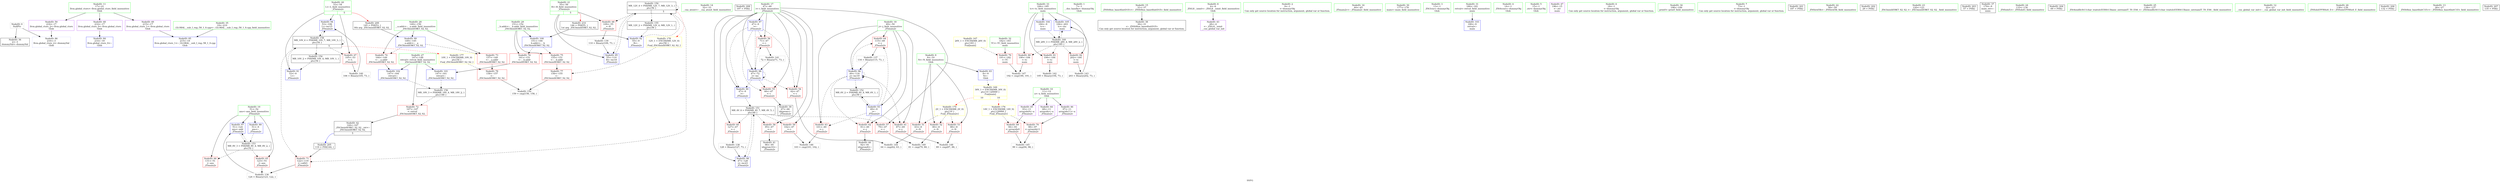 digraph "SVFG" {
	label="SVFG";

	Node0x562511212500 [shape=record,color=grey,label="{NodeID: 0\nNullPtr}"];
	Node0x562511212500 -> Node0x56251122a640[style=solid];
	Node0x562511212500 -> Node0x56251122e080[style=solid];
	Node0x56251122b130 [shape=record,color=blue,label="{NodeID: 97\n51\<--124\nans\<--add\n_Z5main2v\n}"];
	Node0x56251122b130 -> Node0x5625112387e0[style=dashed];
	Node0x562511229250 [shape=record,color=green,label="{NodeID: 14\n32\<--33\n__cxa_atexit\<--__cxa_atexit_field_insensitive\n}"];
	Node0x562511229f30 [shape=record,color=green,label="{NodeID: 28\n149\<--150\n__a.addr\<--__a.addr_field_insensitive\n_ZSt3minIiERKT_S2_S2_\n}"];
	Node0x562511229f30 -> Node0x56251122d560[style=solid];
	Node0x562511229f30 -> Node0x56251122d630[style=solid];
	Node0x562511229f30 -> Node0x56251122b2d0[style=solid];
	Node0x56251124a5b0 [shape=record,color=black,label="{NodeID: 208\n197 = PHI()\n}"];
	Node0x56251122ab80 [shape=record,color=black,label="{NodeID: 42\n144\<--167\n_ZSt3minIiERKT_S2_S2__ret\<--\n_ZSt3minIiERKT_S2_S2_\n|{<s0>5}}"];
	Node0x56251122ab80:s0 -> Node0x56251124a220[style=solid,color=blue];
	Node0x56251122b8b0 [shape=record,color=grey,label="{NodeID: 139\n110 = Binary(109, 73, )\n}"];
	Node0x56251122b8b0 -> Node0x56251122e800[style=solid];
	Node0x56251122c790 [shape=record,color=red,label="{NodeID: 56\n71\<--47\n\<--i\n_Z5main2v\n}"];
	Node0x56251122c790 -> Node0x56251122bbb0[style=solid];
	Node0x5625112387e0 [shape=record,color=black,label="{NodeID: 153\nMR_8V_3 = PHI(MR_8V_4, MR_8V_2, )\npts\{52 \}\n}"];
	Node0x5625112387e0 -> Node0x56251122cee0[style=dashed];
	Node0x5625112387e0 -> Node0x56251122cfb0[style=dashed];
	Node0x5625112387e0 -> Node0x56251122b130[style=dashed];
	Node0x56251122d2f0 [shape=record,color=red,label="{NodeID: 70\n98\<--97\n\<--arrayidx11\n_Z5main2v\n}"];
	Node0x56251122d2f0 -> Node0x562511232970[style=solid];
	Node0x56251123d400 [shape=record,color=yellow,style=double,label="{NodeID: 167\n26V_1 = ENCHI(MR_26V_0)\npts\{183 \}\nFun[main]}"];
	Node0x56251123d400 -> Node0x56251122da40[style=dashed];
	Node0x56251122de80 [shape=record,color=blue,label="{NodeID: 84\n214\<--18\nllvm.global_ctors_0\<--\nGlob }"];
	Node0x5625112282e0 [shape=record,color=green,label="{NodeID: 1\n7\<--1\n__dso_handle\<--dummyObj\nGlob }"];
	Node0x56251122b200 [shape=record,color=blue,label="{NodeID: 98\n47\<--128\ni\<--inc23\n_Z5main2v\n}"];
	Node0x56251122b200 -> Node0x562511237de0[style=dashed];
	Node0x562511229350 [shape=record,color=green,label="{NodeID: 15\n31\<--37\n_ZNSt8ios_base4InitD1Ev\<--_ZNSt8ios_base4InitD1Ev_field_insensitive\n}"];
	Node0x562511229350 -> Node0x56251122a810[style=solid];
	Node0x56251122a000 [shape=record,color=green,label="{NodeID: 29\n151\<--152\n__b.addr\<--__b.addr_field_insensitive\n_ZSt3minIiERKT_S2_S2_\n}"];
	Node0x56251122a000 -> Node0x56251122d700[style=solid];
	Node0x56251122a000 -> Node0x56251122d7d0[style=solid];
	Node0x56251122a000 -> Node0x56251122b3a0[style=solid];
	Node0x56251124a680 [shape=record,color=black,label="{NodeID: 209\n145 = PHI(53, )\n0th arg _ZSt3minIiERKT_S2_S2_ }"];
	Node0x56251124a680 -> Node0x56251122b2d0[style=solid];
	Node0x56251122ac50 [shape=record,color=purple,label="{NodeID: 43\n28\<--4\n\<--_ZStL8__ioinit\n__cxx_global_var_init\n}"];
	Node0x56251122ba30 [shape=record,color=grey,label="{NodeID: 140\n106 = Binary(105, 73, )\n}"];
	Node0x56251122ba30 -> Node0x56251122e730[style=solid];
	Node0x56251122c860 [shape=record,color=red,label="{NodeID: 57\n79\<--47\n\<--i\n_Z5main2v\n}"];
	Node0x56251122c860 -> Node0x562511232f70[style=solid];
	Node0x562511238ce0 [shape=record,color=black,label="{NodeID: 154\nMR_10V_2 = PHI(MR_10V_4, MR_10V_1, )\npts\{54 \}\n}"];
	Node0x562511238ce0 -> Node0x56251122e4c0[style=dashed];
	Node0x56251122d3c0 [shape=record,color=red,label="{NodeID: 71\n122\<--119\n\<--call21\n_Z5main2v\n}"];
	Node0x56251122d3c0 -> Node0x5625112313e0[style=solid];
	Node0x56251122df80 [shape=record,color=blue,label="{NodeID: 85\n215\<--19\nllvm.global_ctors_1\<--_GLOBAL__sub_I_rng..58_1_0.cpp\nGlob }"];
	Node0x562511228370 [shape=record,color=green,label="{NodeID: 2\n9\<--1\n\<--dummyObj\nCan only get source location for instruction, argument, global var or function.}"];
	Node0x56251122b2d0 [shape=record,color=blue,label="{NodeID: 99\n149\<--145\n__a.addr\<--__a\n_ZSt3minIiERKT_S2_S2_\n}"];
	Node0x56251122b2d0 -> Node0x56251122d560[style=dashed];
	Node0x56251122b2d0 -> Node0x56251122d630[style=dashed];
	Node0x562511229450 [shape=record,color=green,label="{NodeID: 16\n44\<--45\n_Z5main2v\<--_Z5main2v_field_insensitive\n}"];
	Node0x56251122a0d0 [shape=record,color=green,label="{NodeID: 30\n177\<--178\nmain\<--main_field_insensitive\n}"];
	Node0x56251124a810 [shape=record,color=black,label="{NodeID: 210\n146 = PHI(55, )\n1st arg _ZSt3minIiERKT_S2_S2_ }"];
	Node0x56251124a810 -> Node0x56251122b3a0[style=solid];
	Node0x56251122ad20 [shape=record,color=purple,label="{NodeID: 44\n68\<--11\narrayidx\<--a\n_Z5main2v\n}"];
	Node0x56251122bbb0 [shape=record,color=grey,label="{NodeID: 141\n72 = Binary(71, 73, )\n}"];
	Node0x56251122bbb0 -> Node0x56251122e250[style=solid];
	Node0x56251122c930 [shape=record,color=red,label="{NodeID: 58\n95\<--47\n\<--i\n_Z5main2v\n}"];
	Node0x56251122c930 -> Node0x56251122aab0[style=solid];
	Node0x5625112391e0 [shape=record,color=black,label="{NodeID: 155\nMR_12V_2 = PHI(MR_12V_4, MR_12V_1, )\npts\{56 \}\n}"];
	Node0x5625112391e0 -> Node0x56251122e590[style=dashed];
	Node0x56251122d490 [shape=record,color=red,label="{NodeID: 72\n167\<--147\n\<--retval\n_ZSt3minIiERKT_S2_S2_\n}"];
	Node0x56251122d490 -> Node0x56251122ab80[style=solid];
	Node0x56251123d5c0 [shape=record,color=yellow,style=double,label="{NodeID: 169\n30V_1 = ENCHI(MR_30V_0)\npts\{10 120000 \}\nFun[main]|{<s0>10|<s1>10}}"];
	Node0x56251123d5c0:s0 -> Node0x56251123d6d0[style=dashed,color=red];
	Node0x56251123d5c0:s1 -> Node0x56251123dc40[style=dashed,color=red];
	Node0x56251122e080 [shape=record,color=blue, style = dotted,label="{NodeID: 86\n216\<--3\nllvm.global_ctors_2\<--dummyVal\nGlob }"];
	Node0x562511228400 [shape=record,color=green,label="{NodeID: 3\n13\<--1\n_ZSt3cin\<--dummyObj\nGlob }"];
	Node0x56251122b3a0 [shape=record,color=blue,label="{NodeID: 100\n151\<--146\n__b.addr\<--__b\n_ZSt3minIiERKT_S2_S2_\n}"];
	Node0x56251122b3a0 -> Node0x56251122d700[style=dashed];
	Node0x56251122b3a0 -> Node0x56251122d7d0[style=dashed];
	Node0x562511229550 [shape=record,color=green,label="{NodeID: 17\n47\<--48\ni\<--i_field_insensitive\n_Z5main2v\n}"];
	Node0x562511229550 -> Node0x56251122c5f0[style=solid];
	Node0x562511229550 -> Node0x56251122c6c0[style=solid];
	Node0x562511229550 -> Node0x56251122c790[style=solid];
	Node0x562511229550 -> Node0x56251122c860[style=solid];
	Node0x562511229550 -> Node0x56251122c930[style=solid];
	Node0x562511229550 -> Node0x56251122ca00[style=solid];
	Node0x562511229550 -> Node0x56251122cad0[style=solid];
	Node0x562511229550 -> Node0x56251122e180[style=solid];
	Node0x562511229550 -> Node0x56251122e250[style=solid];
	Node0x562511229550 -> Node0x56251122e3f0[style=solid];
	Node0x562511229550 -> Node0x56251122b200[style=solid];
	Node0x56251122a1d0 [shape=record,color=green,label="{NodeID: 31\n180\<--181\nretval\<--retval_field_insensitive\nmain\n}"];
	Node0x56251122a1d0 -> Node0x56251122b610[style=solid];
	Node0x56251122adf0 [shape=record,color=purple,label="{NodeID: 45\n93\<--11\narrayidx9\<--a\n_Z5main2v\n}"];
	Node0x56251122adf0 -> Node0x56251122d220[style=solid];
	Node0x56251122bd30 [shape=record,color=grey,label="{NodeID: 142\n195 = Binary(194, 73, )\n}"];
	Node0x56251122ca00 [shape=record,color=red,label="{NodeID: 59\n102\<--47\n\<--i\n_Z5main2v\n}"];
	Node0x56251122ca00 -> Node0x562511232af0[style=solid];
	Node0x5625112396e0 [shape=record,color=black,label="{NodeID: 156\nMR_18V_3 = PHI(MR_18V_4, MR_18V_2, )\npts\{148 \}\n}"];
	Node0x5625112396e0 -> Node0x56251122d490[style=dashed];
	Node0x56251122d560 [shape=record,color=red,label="{NodeID: 73\n157\<--149\n\<--__a.addr\n_ZSt3minIiERKT_S2_S2_\n}"];
	Node0x56251122d560 -> Node0x56251122d970[style=solid];
	Node0x56251123d6d0 [shape=record,color=yellow,style=double,label="{NodeID: 170\n2V_1 = ENCHI(MR_2V_0)\npts\{10 \}\nFun[_Z5main2v]}"];
	Node0x56251123d6d0 -> Node0x56251122c380[style=dashed];
	Node0x56251123d6d0 -> Node0x56251122c450[style=dashed];
	Node0x56251123d6d0 -> Node0x56251122c520[style=dashed];
	Node0x56251122e180 [shape=record,color=blue,label="{NodeID: 87\n47\<--9\ni\<--\n_Z5main2v\n}"];
	Node0x56251122e180 -> Node0x56251122c5f0[style=dashed];
	Node0x56251122e180 -> Node0x56251122c6c0[style=dashed];
	Node0x56251122e180 -> Node0x56251122c790[style=dashed];
	Node0x56251122e180 -> Node0x56251122e250[style=dashed];
	Node0x56251122e180 -> Node0x56251122e3f0[style=dashed];
	Node0x562511228490 [shape=record,color=green,label="{NodeID: 4\n14\<--1\n_ZSt4cout\<--dummyObj\nGlob }"];
	Node0x56251122b470 [shape=record,color=blue,label="{NodeID: 101\n147\<--161\nretval\<--\n_ZSt3minIiERKT_S2_S2_\n}"];
	Node0x56251122b470 -> Node0x5625112396e0[style=dashed];
	Node0x562511229620 [shape=record,color=green,label="{NodeID: 18\n49\<--50\nj\<--j_field_insensitive\n_Z5main2v\n}"];
	Node0x562511229620 -> Node0x56251122cba0[style=solid];
	Node0x562511229620 -> Node0x56251122cc70[style=solid];
	Node0x562511229620 -> Node0x56251122cd40[style=solid];
	Node0x562511229620 -> Node0x56251122ce10[style=solid];
	Node0x562511229620 -> Node0x56251122e660[style=solid];
	Node0x562511229620 -> Node0x56251122b060[style=solid];
	Node0x56251122a2a0 [shape=record,color=green,label="{NodeID: 32\n182\<--183\nTC\<--TC_field_insensitive\nmain\n}"];
	Node0x56251122a2a0 -> Node0x56251122da40[style=solid];
	Node0x56251122aec0 [shape=record,color=purple,label="{NodeID: 46\n97\<--11\narrayidx11\<--a\n_Z5main2v\n}"];
	Node0x56251122aec0 -> Node0x56251122d2f0[style=solid];
	Node0x56251122beb0 [shape=record,color=grey,label="{NodeID: 143\n203 = Binary(202, 73, )\n}"];
	Node0x56251122beb0 -> Node0x56251122b7b0[style=solid];
	Node0x56251122cad0 [shape=record,color=red,label="{NodeID: 60\n127\<--47\n\<--i\n_Z5main2v\n}"];
	Node0x56251122cad0 -> Node0x5625112316e0[style=solid];
	Node0x56251122d630 [shape=record,color=red,label="{NodeID: 74\n164\<--149\n\<--__a.addr\n_ZSt3minIiERKT_S2_S2_\n}"];
	Node0x56251122d630 -> Node0x56251122b540[style=solid];
	Node0x56251122e250 [shape=record,color=blue,label="{NodeID: 88\n47\<--72\ni\<--inc\n_Z5main2v\n}"];
	Node0x56251122e250 -> Node0x56251122c5f0[style=dashed];
	Node0x56251122e250 -> Node0x56251122c6c0[style=dashed];
	Node0x56251122e250 -> Node0x56251122c790[style=dashed];
	Node0x56251122e250 -> Node0x56251122e250[style=dashed];
	Node0x56251122e250 -> Node0x56251122e3f0[style=dashed];
	Node0x562511228cd0 [shape=record,color=green,label="{NodeID: 5\n15\<--1\n.str\<--dummyObj\nGlob }"];
	Node0x56251122b540 [shape=record,color=blue,label="{NodeID: 102\n147\<--164\nretval\<--\n_ZSt3minIiERKT_S2_S2_\n}"];
	Node0x56251122b540 -> Node0x5625112396e0[style=dashed];
	Node0x5625112296f0 [shape=record,color=green,label="{NodeID: 19\n51\<--52\nans\<--ans_field_insensitive\n_Z5main2v\n}"];
	Node0x5625112296f0 -> Node0x56251122cee0[style=solid];
	Node0x5625112296f0 -> Node0x56251122cfb0[style=solid];
	Node0x5625112296f0 -> Node0x56251122e320[style=solid];
	Node0x5625112296f0 -> Node0x56251122b130[style=solid];
	Node0x56251122a370 [shape=record,color=green,label="{NodeID: 33\n184\<--185\ntc\<--tc_field_insensitive\nmain\n}"];
	Node0x56251122a370 -> Node0x56251122db10[style=solid];
	Node0x56251122a370 -> Node0x56251122dbe0[style=solid];
	Node0x56251122a370 -> Node0x56251122dcb0[style=solid];
	Node0x56251122a370 -> Node0x56251122b6e0[style=solid];
	Node0x56251122a370 -> Node0x56251122b7b0[style=solid];
	Node0x56251122af90 [shape=record,color=purple,label="{NodeID: 47\n196\<--15\n\<--.str\nmain\n}"];
	Node0x562511232830 [shape=record,color=grey,label="{NodeID: 144\n64 = cmp(62, 63, )\n}"];
	Node0x56251122cba0 [shape=record,color=red,label="{NodeID: 61\n87\<--49\n\<--j\n_Z5main2v\n}"];
	Node0x56251122cba0 -> Node0x562511232df0[style=solid];
	Node0x56251123a0e0 [shape=record,color=black,label="{NodeID: 158\nMR_10V_4 = PHI(MR_10V_7, MR_10V_3, )\npts\{54 \}\n|{|<s5>5}}"];
	Node0x56251123a0e0 -> Node0x56251122d080[style=dashed];
	Node0x56251123a0e0 -> Node0x56251122d3c0[style=dashed];
	Node0x56251123a0e0 -> Node0x56251122e730[style=dashed];
	Node0x56251123a0e0 -> Node0x562511238ce0[style=dashed];
	Node0x56251123a0e0 -> Node0x56251123a0e0[style=dashed];
	Node0x56251123a0e0:s5 -> Node0x56251123dd20[style=dashed,color=red];
	Node0x56251122d700 [shape=record,color=red,label="{NodeID: 75\n155\<--151\n\<--__b.addr\n_ZSt3minIiERKT_S2_S2_\n}"];
	Node0x56251122d700 -> Node0x56251122d8a0[style=solid];
	Node0x56251122e320 [shape=record,color=blue,label="{NodeID: 89\n51\<--9\nans\<--\n_Z5main2v\n}"];
	Node0x56251122e320 -> Node0x5625112387e0[style=dashed];
	Node0x562511228d60 [shape=record,color=green,label="{NodeID: 6\n18\<--1\n\<--dummyObj\nCan only get source location for instruction, argument, global var or function.}"];
	Node0x56251122b610 [shape=record,color=blue,label="{NodeID: 103\n180\<--9\nretval\<--\nmain\n}"];
	Node0x5625112297c0 [shape=record,color=green,label="{NodeID: 20\n53\<--54\nL\<--L_field_insensitive\n_Z5main2v\n|{|<s3>5}}"];
	Node0x5625112297c0 -> Node0x56251122d080[style=solid];
	Node0x5625112297c0 -> Node0x56251122e4c0[style=solid];
	Node0x5625112297c0 -> Node0x56251122e730[style=solid];
	Node0x5625112297c0:s3 -> Node0x56251124a680[style=solid,color=red];
	Node0x56251122a440 [shape=record,color=green,label="{NodeID: 34\n198\<--199\nprintf\<--printf_field_insensitive\n}"];
	Node0x56251122c080 [shape=record,color=purple,label="{NodeID: 48\n214\<--17\nllvm.global_ctors_0\<--llvm.global_ctors\nGlob }"];
	Node0x56251122c080 -> Node0x56251122de80[style=solid];
	Node0x562511232970 [shape=record,color=grey,label="{NodeID: 145\n99 = cmp(94, 98, )\n}"];
	Node0x56251122cc70 [shape=record,color=red,label="{NodeID: 62\n91\<--49\n\<--j\n_Z5main2v\n}"];
	Node0x56251122cc70 -> Node0x56251122a9e0[style=solid];
	Node0x56251123a5e0 [shape=record,color=black,label="{NodeID: 159\nMR_12V_4 = PHI(MR_12V_7, MR_12V_3, )\npts\{56 \}\n|{|<s5>5}}"];
	Node0x56251123a5e0 -> Node0x56251122d150[style=dashed];
	Node0x56251123a5e0 -> Node0x56251122d3c0[style=dashed];
	Node0x56251123a5e0 -> Node0x56251122e800[style=dashed];
	Node0x56251123a5e0 -> Node0x5625112391e0[style=dashed];
	Node0x56251123a5e0 -> Node0x56251123a5e0[style=dashed];
	Node0x56251123a5e0:s5 -> Node0x56251123de30[style=dashed,color=red];
	Node0x56251122d7d0 [shape=record,color=red,label="{NodeID: 76\n161\<--151\n\<--__b.addr\n_ZSt3minIiERKT_S2_S2_\n}"];
	Node0x56251122d7d0 -> Node0x56251122b470[style=solid];
	Node0x56251122e3f0 [shape=record,color=blue,label="{NodeID: 90\n47\<--9\ni\<--\n_Z5main2v\n}"];
	Node0x56251122e3f0 -> Node0x562511237de0[style=dashed];
	Node0x562511228df0 [shape=record,color=green,label="{NodeID: 7\n73\<--1\n\<--dummyObj\nCan only get source location for instruction, argument, global var or function.}"];
	Node0x56251122b6e0 [shape=record,color=blue,label="{NodeID: 104\n184\<--9\ntc\<--\nmain\n}"];
	Node0x56251122b6e0 -> Node0x56251123aae0[style=dashed];
	Node0x562511229890 [shape=record,color=green,label="{NodeID: 21\n55\<--56\nR\<--R_field_insensitive\n_Z5main2v\n|{|<s3>5}}"];
	Node0x562511229890 -> Node0x56251122d150[style=solid];
	Node0x562511229890 -> Node0x56251122e590[style=solid];
	Node0x562511229890 -> Node0x56251122e800[style=solid];
	Node0x562511229890:s3 -> Node0x56251124a810[style=solid,color=red];
	Node0x5625110484b0 [shape=record,color=black,label="{NodeID: 201\n187 = PHI()\n}"];
	Node0x56251122a540 [shape=record,color=green,label="{NodeID: 35\n19\<--210\n_GLOBAL__sub_I_rng..58_1_0.cpp\<--_GLOBAL__sub_I_rng..58_1_0.cpp_field_insensitive\n}"];
	Node0x56251122a540 -> Node0x56251122df80[style=solid];
	Node0x56251122c180 [shape=record,color=purple,label="{NodeID: 49\n215\<--17\nllvm.global_ctors_1\<--llvm.global_ctors\nGlob }"];
	Node0x56251122c180 -> Node0x56251122df80[style=solid];
	Node0x562511232af0 [shape=record,color=grey,label="{NodeID: 146\n103 = cmp(101, 102, )\n}"];
	Node0x56251122cd40 [shape=record,color=red,label="{NodeID: 63\n101\<--49\n\<--j\n_Z5main2v\n}"];
	Node0x56251122cd40 -> Node0x562511232af0[style=solid];
	Node0x56251123aae0 [shape=record,color=black,label="{NodeID: 160\nMR_28V_3 = PHI(MR_28V_4, MR_28V_2, )\npts\{185 \}\n}"];
	Node0x56251123aae0 -> Node0x56251122db10[style=dashed];
	Node0x56251123aae0 -> Node0x56251122dbe0[style=dashed];
	Node0x56251123aae0 -> Node0x56251122dcb0[style=dashed];
	Node0x56251123aae0 -> Node0x56251122b7b0[style=dashed];
	Node0x56251122d8a0 [shape=record,color=red,label="{NodeID: 77\n156\<--155\n\<--\n_ZSt3minIiERKT_S2_S2_\n}"];
	Node0x56251122d8a0 -> Node0x5625112330f0[style=solid];
	Node0x56251122e4c0 [shape=record,color=blue,label="{NodeID: 91\n53\<--9\nL\<--\n_Z5main2v\n}"];
	Node0x56251122e4c0 -> Node0x56251123a0e0[style=dashed];
	Node0x562511228e80 [shape=record,color=green,label="{NodeID: 8\n4\<--6\n_ZStL8__ioinit\<--_ZStL8__ioinit_field_insensitive\nGlob }"];
	Node0x562511228e80 -> Node0x56251122ac50[style=solid];
	Node0x56251122b7b0 [shape=record,color=blue,label="{NodeID: 105\n184\<--203\ntc\<--inc\nmain\n}"];
	Node0x56251122b7b0 -> Node0x56251123aae0[style=dashed];
	Node0x562511229960 [shape=record,color=green,label="{NodeID: 22\n58\<--59\n_ZNSirsERi\<--_ZNSirsERi_field_insensitive\n}"];
	Node0x5625112495d0 [shape=record,color=black,label="{NodeID: 202\n29 = PHI()\n}"];
	Node0x56251122a640 [shape=record,color=black,label="{NodeID: 36\n2\<--3\ndummyVal\<--dummyVal\n}"];
	Node0x56251122c280 [shape=record,color=purple,label="{NodeID: 50\n216\<--17\nllvm.global_ctors_2\<--llvm.global_ctors\nGlob }"];
	Node0x56251122c280 -> Node0x56251122e080[style=solid];
	Node0x562511232c70 [shape=record,color=grey,label="{NodeID: 147\n192 = cmp(190, 191, )\n}"];
	Node0x56251122ce10 [shape=record,color=red,label="{NodeID: 64\n115\<--49\n\<--j\n_Z5main2v\n}"];
	Node0x56251122ce10 -> Node0x562511231560[style=solid];
	Node0x56251122d970 [shape=record,color=red,label="{NodeID: 78\n158\<--157\n\<--\n_ZSt3minIiERKT_S2_S2_\n}"];
	Node0x56251122d970 -> Node0x5625112330f0[style=solid];
	Node0x56251122e590 [shape=record,color=blue,label="{NodeID: 92\n55\<--9\nR\<--\n_Z5main2v\n}"];
	Node0x56251122e590 -> Node0x56251123a5e0[style=dashed];
	Node0x562511228f10 [shape=record,color=green,label="{NodeID: 9\n8\<--10\nN\<--N_field_insensitive\nGlob }"];
	Node0x562511228f10 -> Node0x56251122c380[style=solid];
	Node0x562511228f10 -> Node0x56251122c450[style=solid];
	Node0x562511228f10 -> Node0x56251122c520[style=solid];
	Node0x562511228f10 -> Node0x56251122dd80[style=solid];
	Node0x562511229a60 [shape=record,color=green,label="{NodeID: 23\n120\<--121\n_ZSt3minIiERKT_S2_S2_\<--_ZSt3minIiERKT_S2_S2__field_insensitive\n}"];
	Node0x5625112496d0 [shape=record,color=black,label="{NodeID: 203\n57 = PHI()\n}"];
	Node0x56251122a740 [shape=record,color=black,label="{NodeID: 37\n179\<--9\nmain_ret\<--\nmain\n}"];
	Node0x56251122c380 [shape=record,color=red,label="{NodeID: 51\n63\<--8\n\<--N\n_Z5main2v\n}"];
	Node0x56251122c380 -> Node0x562511232830[style=solid];
	Node0x562511232df0 [shape=record,color=grey,label="{NodeID: 148\n89 = cmp(87, 88, )\n}"];
	Node0x56251122cee0 [shape=record,color=red,label="{NodeID: 65\n123\<--51\n\<--ans\n_Z5main2v\n}"];
	Node0x56251122cee0 -> Node0x5625112313e0[style=solid];
	Node0x56251122da40 [shape=record,color=red,label="{NodeID: 79\n191\<--182\n\<--TC\nmain\n}"];
	Node0x56251122da40 -> Node0x562511232c70[style=solid];
	Node0x56251123dc40 [shape=record,color=yellow,style=double,label="{NodeID: 176\n14V_1 = ENCHI(MR_14V_0)\npts\{120000 \}\nFun[_Z5main2v]}"];
	Node0x56251123dc40 -> Node0x56251122d220[style=dashed];
	Node0x56251123dc40 -> Node0x56251122d2f0[style=dashed];
	Node0x56251122e660 [shape=record,color=blue,label="{NodeID: 93\n49\<--9\nj\<--\n_Z5main2v\n}"];
	Node0x56251122e660 -> Node0x56251122cba0[style=dashed];
	Node0x56251122e660 -> Node0x56251122cc70[style=dashed];
	Node0x56251122e660 -> Node0x56251122cd40[style=dashed];
	Node0x56251122e660 -> Node0x56251122ce10[style=dashed];
	Node0x56251122e660 -> Node0x56251122b060[style=dashed];
	Node0x56251122e660 -> Node0x5625112382e0[style=dashed];
	Node0x562511228fa0 [shape=record,color=green,label="{NodeID: 10\n11\<--12\na\<--a_field_insensitive\nGlob }"];
	Node0x562511228fa0 -> Node0x56251122ad20[style=solid];
	Node0x562511228fa0 -> Node0x56251122adf0[style=solid];
	Node0x562511228fa0 -> Node0x56251122aec0[style=solid];
	Node0x562511229b60 [shape=record,color=green,label="{NodeID: 24\n133\<--134\n_ZNSolsEi\<--_ZNSolsEi_field_insensitive\n}"];
	Node0x56251124a120 [shape=record,color=black,label="{NodeID: 204\n69 = PHI()\n}"];
	Node0x56251122a810 [shape=record,color=black,label="{NodeID: 38\n30\<--31\n\<--_ZNSt8ios_base4InitD1Ev\nCan only get source location for instruction, argument, global var or function.}"];
	Node0x56251122c450 [shape=record,color=red,label="{NodeID: 52\n80\<--8\n\<--N\n_Z5main2v\n}"];
	Node0x56251122c450 -> Node0x562511232f70[style=solid];
	Node0x562511232f70 [shape=record,color=grey,label="{NodeID: 149\n81 = cmp(79, 80, )\n}"];
	Node0x56251122cfb0 [shape=record,color=red,label="{NodeID: 66\n131\<--51\n\<--ans\n_Z5main2v\n}"];
	Node0x56251122db10 [shape=record,color=red,label="{NodeID: 80\n190\<--184\n\<--tc\nmain\n}"];
	Node0x56251122db10 -> Node0x562511232c70[style=solid];
	Node0x56251123dd20 [shape=record,color=yellow,style=double,label="{NodeID: 177\n10V_1 = ENCHI(MR_10V_0)\npts\{54 \}\nFun[_ZSt3minIiERKT_S2_S2_]}"];
	Node0x56251123dd20 -> Node0x56251122d970[style=dashed];
	Node0x56251122e730 [shape=record,color=blue,label="{NodeID: 94\n53\<--106\nL\<--inc15\n_Z5main2v\n}"];
	Node0x56251122e730 -> Node0x56251123a0e0[style=dashed];
	Node0x562511229030 [shape=record,color=green,label="{NodeID: 11\n17\<--21\nllvm.global_ctors\<--llvm.global_ctors_field_insensitive\nGlob }"];
	Node0x562511229030 -> Node0x56251122c080[style=solid];
	Node0x562511229030 -> Node0x56251122c180[style=solid];
	Node0x562511229030 -> Node0x56251122c280[style=solid];
	Node0x562511229c60 [shape=record,color=green,label="{NodeID: 25\n136\<--137\n_ZSt4endlIcSt11char_traitsIcEERSt13basic_ostreamIT_T0_ES6_\<--_ZSt4endlIcSt11char_traitsIcEERSt13basic_ostreamIT_T0_ES6__field_insensitive\n}"];
	Node0x56251124a220 [shape=record,color=black,label="{NodeID: 205\n119 = PHI(144, )\n}"];
	Node0x56251124a220 -> Node0x56251122d3c0[style=solid];
	Node0x56251122a910 [shape=record,color=black,label="{NodeID: 39\n67\<--66\nidxprom\<--\n_Z5main2v\n}"];
	Node0x5625112313e0 [shape=record,color=grey,label="{NodeID: 136\n124 = Binary(123, 122, )\n}"];
	Node0x5625112313e0 -> Node0x56251122b130[style=solid];
	Node0x56251122c520 [shape=record,color=red,label="{NodeID: 53\n88\<--8\n\<--N\n_Z5main2v\n}"];
	Node0x56251122c520 -> Node0x562511232df0[style=solid];
	Node0x5625112330f0 [shape=record,color=grey,label="{NodeID: 150\n159 = cmp(156, 158, )\n}"];
	Node0x56251122d080 [shape=record,color=red,label="{NodeID: 67\n105\<--53\n\<--L\n_Z5main2v\n}"];
	Node0x56251122d080 -> Node0x56251122ba30[style=solid];
	Node0x56251122dbe0 [shape=record,color=red,label="{NodeID: 81\n194\<--184\n\<--tc\nmain\n}"];
	Node0x56251122dbe0 -> Node0x56251122bd30[style=solid];
	Node0x56251123de30 [shape=record,color=yellow,style=double,label="{NodeID: 178\n12V_1 = ENCHI(MR_12V_0)\npts\{56 \}\nFun[_ZSt3minIiERKT_S2_S2_]}"];
	Node0x56251123de30 -> Node0x56251122d8a0[style=dashed];
	Node0x56251122e800 [shape=record,color=blue,label="{NodeID: 95\n55\<--110\nR\<--inc16\n_Z5main2v\n}"];
	Node0x56251122e800 -> Node0x56251123a5e0[style=dashed];
	Node0x5625112290c0 [shape=record,color=green,label="{NodeID: 12\n22\<--23\n__cxx_global_var_init\<--__cxx_global_var_init_field_insensitive\n}"];
	Node0x562511229d60 [shape=record,color=green,label="{NodeID: 26\n138\<--139\n_ZNSolsEPFRSoS_E\<--_ZNSolsEPFRSoS_E_field_insensitive\n}"];
	Node0x56251124a410 [shape=record,color=black,label="{NodeID: 206\n132 = PHI()\n}"];
	Node0x56251122a9e0 [shape=record,color=black,label="{NodeID: 40\n92\<--91\nidxprom8\<--\n_Z5main2v\n}"];
	Node0x562511231560 [shape=record,color=grey,label="{NodeID: 137\n116 = Binary(115, 73, )\n}"];
	Node0x562511231560 -> Node0x56251122b060[style=solid];
	Node0x56251122c5f0 [shape=record,color=red,label="{NodeID: 54\n62\<--47\n\<--i\n_Z5main2v\n}"];
	Node0x56251122c5f0 -> Node0x562511232830[style=solid];
	Node0x562511237de0 [shape=record,color=black,label="{NodeID: 151\nMR_4V_6 = PHI(MR_4V_7, MR_4V_5, )\npts\{48 \}\n}"];
	Node0x562511237de0 -> Node0x56251122c860[style=dashed];
	Node0x562511237de0 -> Node0x56251122c930[style=dashed];
	Node0x562511237de0 -> Node0x56251122ca00[style=dashed];
	Node0x562511237de0 -> Node0x56251122cad0[style=dashed];
	Node0x562511237de0 -> Node0x56251122b200[style=dashed];
	Node0x56251122d150 [shape=record,color=red,label="{NodeID: 68\n109\<--55\n\<--R\n_Z5main2v\n}"];
	Node0x56251122d150 -> Node0x56251122b8b0[style=solid];
	Node0x56251122dcb0 [shape=record,color=red,label="{NodeID: 82\n202\<--184\n\<--tc\nmain\n}"];
	Node0x56251122dcb0 -> Node0x56251122beb0[style=solid];
	Node0x56251122b060 [shape=record,color=blue,label="{NodeID: 96\n49\<--116\nj\<--inc19\n_Z5main2v\n}"];
	Node0x56251122b060 -> Node0x56251122cba0[style=dashed];
	Node0x56251122b060 -> Node0x56251122cc70[style=dashed];
	Node0x56251122b060 -> Node0x56251122cd40[style=dashed];
	Node0x56251122b060 -> Node0x56251122ce10[style=dashed];
	Node0x56251122b060 -> Node0x56251122b060[style=dashed];
	Node0x56251122b060 -> Node0x5625112382e0[style=dashed];
	Node0x562511229150 [shape=record,color=green,label="{NodeID: 13\n26\<--27\n_ZNSt8ios_base4InitC1Ev\<--_ZNSt8ios_base4InitC1Ev_field_insensitive\n}"];
	Node0x562511229e60 [shape=record,color=green,label="{NodeID: 27\n147\<--148\nretval\<--retval_field_insensitive\n_ZSt3minIiERKT_S2_S2_\n}"];
	Node0x562511229e60 -> Node0x56251122d490[style=solid];
	Node0x562511229e60 -> Node0x56251122b470[style=solid];
	Node0x562511229e60 -> Node0x56251122b540[style=solid];
	Node0x56251124a4e0 [shape=record,color=black,label="{NodeID: 207\n135 = PHI()\n}"];
	Node0x56251122aab0 [shape=record,color=black,label="{NodeID: 41\n96\<--95\nidxprom10\<--\n_Z5main2v\n}"];
	Node0x5625112316e0 [shape=record,color=grey,label="{NodeID: 138\n128 = Binary(127, 73, )\n}"];
	Node0x5625112316e0 -> Node0x56251122b200[style=solid];
	Node0x56251122c6c0 [shape=record,color=red,label="{NodeID: 55\n66\<--47\n\<--i\n_Z5main2v\n}"];
	Node0x56251122c6c0 -> Node0x56251122a910[style=solid];
	Node0x5625112382e0 [shape=record,color=black,label="{NodeID: 152\nMR_6V_2 = PHI(MR_6V_4, MR_6V_1, )\npts\{50 \}\n}"];
	Node0x5625112382e0 -> Node0x56251122e660[style=dashed];
	Node0x56251122d220 [shape=record,color=red,label="{NodeID: 69\n94\<--93\n\<--arrayidx9\n_Z5main2v\n}"];
	Node0x56251122d220 -> Node0x562511232970[style=solid];
	Node0x56251122dd80 [shape=record,color=blue,label="{NodeID: 83\n8\<--9\nN\<--\nGlob }"];
	Node0x56251122dd80 -> Node0x56251123d5c0[style=dashed];
}
